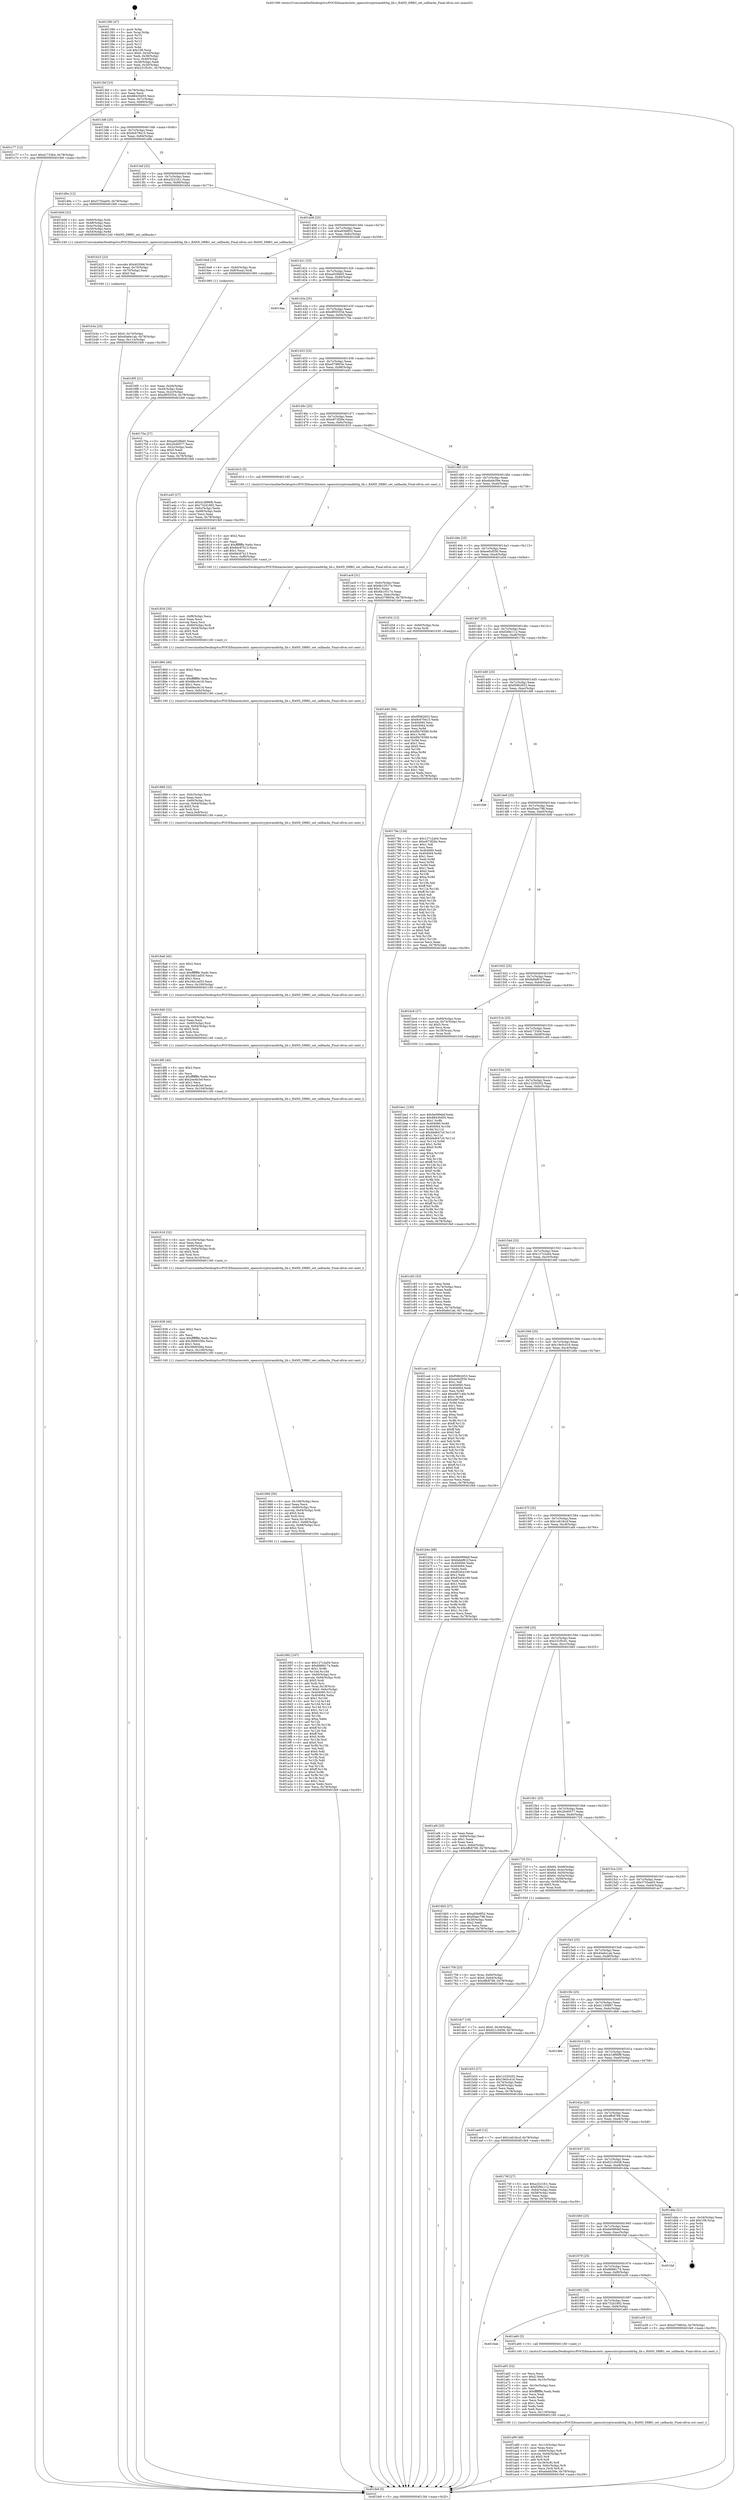 digraph "0x401390" {
  label = "0x401390 (/mnt/c/Users/mathe/Desktop/tcc/POCII/binaries/extr_opensslcryptoranddrbg_lib.c_RAND_DRBG_set_callbacks_Final-ollvm.out::main(0))"
  labelloc = "t"
  node[shape=record]

  Entry [label="",width=0.3,height=0.3,shape=circle,fillcolor=black,style=filled]
  "0x4013bf" [label="{
     0x4013bf [23]\l
     | [instrs]\l
     &nbsp;&nbsp;0x4013bf \<+3\>: mov -0x78(%rbp),%eax\l
     &nbsp;&nbsp;0x4013c2 \<+2\>: mov %eax,%ecx\l
     &nbsp;&nbsp;0x4013c4 \<+6\>: sub $0x88430d55,%ecx\l
     &nbsp;&nbsp;0x4013ca \<+3\>: mov %eax,-0x7c(%rbp)\l
     &nbsp;&nbsp;0x4013cd \<+3\>: mov %ecx,-0x80(%rbp)\l
     &nbsp;&nbsp;0x4013d0 \<+6\>: je 0000000000401c77 \<main+0x8e7\>\l
  }"]
  "0x401c77" [label="{
     0x401c77 [12]\l
     | [instrs]\l
     &nbsp;&nbsp;0x401c77 \<+7\>: movl $0xd1733b4,-0x78(%rbp)\l
     &nbsp;&nbsp;0x401c7e \<+5\>: jmp 0000000000401fe9 \<main+0xc59\>\l
  }"]
  "0x4013d6" [label="{
     0x4013d6 [25]\l
     | [instrs]\l
     &nbsp;&nbsp;0x4013d6 \<+5\>: jmp 00000000004013db \<main+0x4b\>\l
     &nbsp;&nbsp;0x4013db \<+3\>: mov -0x7c(%rbp),%eax\l
     &nbsp;&nbsp;0x4013de \<+5\>: sub $0x9c679415,%eax\l
     &nbsp;&nbsp;0x4013e3 \<+6\>: mov %eax,-0x84(%rbp)\l
     &nbsp;&nbsp;0x4013e9 \<+6\>: je 0000000000401d9e \<main+0xa0e\>\l
  }"]
  Exit [label="",width=0.3,height=0.3,shape=circle,fillcolor=black,style=filled,peripheries=2]
  "0x401d9e" [label="{
     0x401d9e [12]\l
     | [instrs]\l
     &nbsp;&nbsp;0x401d9e \<+7\>: movl $0x3735ae05,-0x78(%rbp)\l
     &nbsp;&nbsp;0x401da5 \<+5\>: jmp 0000000000401fe9 \<main+0xc59\>\l
  }"]
  "0x4013ef" [label="{
     0x4013ef [25]\l
     | [instrs]\l
     &nbsp;&nbsp;0x4013ef \<+5\>: jmp 00000000004013f4 \<main+0x64\>\l
     &nbsp;&nbsp;0x4013f4 \<+3\>: mov -0x7c(%rbp),%eax\l
     &nbsp;&nbsp;0x4013f7 \<+5\>: sub $0xa3221fc1,%eax\l
     &nbsp;&nbsp;0x4013fc \<+6\>: mov %eax,-0x88(%rbp)\l
     &nbsp;&nbsp;0x401402 \<+6\>: je 0000000000401b0d \<main+0x77d\>\l
  }"]
  "0x401d40" [label="{
     0x401d40 [94]\l
     | [instrs]\l
     &nbsp;&nbsp;0x401d40 \<+5\>: mov $0xf5962653,%ecx\l
     &nbsp;&nbsp;0x401d45 \<+5\>: mov $0x9c679415,%edx\l
     &nbsp;&nbsp;0x401d4a \<+7\>: mov 0x404060,%esi\l
     &nbsp;&nbsp;0x401d51 \<+8\>: mov 0x404064,%r8d\l
     &nbsp;&nbsp;0x401d59 \<+3\>: mov %esi,%r9d\l
     &nbsp;&nbsp;0x401d5c \<+7\>: add $0xf0b76589,%r9d\l
     &nbsp;&nbsp;0x401d63 \<+4\>: sub $0x1,%r9d\l
     &nbsp;&nbsp;0x401d67 \<+7\>: sub $0xf0b76589,%r9d\l
     &nbsp;&nbsp;0x401d6e \<+4\>: imul %r9d,%esi\l
     &nbsp;&nbsp;0x401d72 \<+3\>: and $0x1,%esi\l
     &nbsp;&nbsp;0x401d75 \<+3\>: cmp $0x0,%esi\l
     &nbsp;&nbsp;0x401d78 \<+4\>: sete %r10b\l
     &nbsp;&nbsp;0x401d7c \<+4\>: cmp $0xa,%r8d\l
     &nbsp;&nbsp;0x401d80 \<+4\>: setl %r11b\l
     &nbsp;&nbsp;0x401d84 \<+3\>: mov %r10b,%bl\l
     &nbsp;&nbsp;0x401d87 \<+3\>: and %r11b,%bl\l
     &nbsp;&nbsp;0x401d8a \<+3\>: xor %r11b,%r10b\l
     &nbsp;&nbsp;0x401d8d \<+3\>: or %r10b,%bl\l
     &nbsp;&nbsp;0x401d90 \<+3\>: test $0x1,%bl\l
     &nbsp;&nbsp;0x401d93 \<+3\>: cmovne %edx,%ecx\l
     &nbsp;&nbsp;0x401d96 \<+3\>: mov %ecx,-0x78(%rbp)\l
     &nbsp;&nbsp;0x401d99 \<+5\>: jmp 0000000000401fe9 \<main+0xc59\>\l
  }"]
  "0x401b0d" [label="{
     0x401b0d [22]\l
     | [instrs]\l
     &nbsp;&nbsp;0x401b0d \<+4\>: mov -0x60(%rbp),%rdi\l
     &nbsp;&nbsp;0x401b11 \<+3\>: mov -0x48(%rbp),%esi\l
     &nbsp;&nbsp;0x401b14 \<+3\>: mov -0x4c(%rbp),%edx\l
     &nbsp;&nbsp;0x401b17 \<+3\>: mov -0x50(%rbp),%ecx\l
     &nbsp;&nbsp;0x401b1a \<+4\>: mov -0x54(%rbp),%r8d\l
     &nbsp;&nbsp;0x401b1e \<+5\>: call 0000000000401240 \<RAND_DRBG_set_callbacks\>\l
     | [calls]\l
     &nbsp;&nbsp;0x401240 \{1\} (/mnt/c/Users/mathe/Desktop/tcc/POCII/binaries/extr_opensslcryptoranddrbg_lib.c_RAND_DRBG_set_callbacks_Final-ollvm.out::RAND_DRBG_set_callbacks)\l
  }"]
  "0x401408" [label="{
     0x401408 [25]\l
     | [instrs]\l
     &nbsp;&nbsp;0x401408 \<+5\>: jmp 000000000040140d \<main+0x7d\>\l
     &nbsp;&nbsp;0x40140d \<+3\>: mov -0x7c(%rbp),%eax\l
     &nbsp;&nbsp;0x401410 \<+5\>: sub $0xa93b8f52,%eax\l
     &nbsp;&nbsp;0x401415 \<+6\>: mov %eax,-0x8c(%rbp)\l
     &nbsp;&nbsp;0x40141b \<+6\>: je 00000000004016e8 \<main+0x358\>\l
  }"]
  "0x401be1" [label="{
     0x401be1 [150]\l
     | [instrs]\l
     &nbsp;&nbsp;0x401be1 \<+5\>: mov $0x6e099def,%edx\l
     &nbsp;&nbsp;0x401be6 \<+5\>: mov $0x88430d55,%esi\l
     &nbsp;&nbsp;0x401beb \<+3\>: mov $0x1,%r8b\l
     &nbsp;&nbsp;0x401bee \<+8\>: mov 0x404060,%r9d\l
     &nbsp;&nbsp;0x401bf6 \<+8\>: mov 0x404064,%r10d\l
     &nbsp;&nbsp;0x401bfe \<+3\>: mov %r9d,%r11d\l
     &nbsp;&nbsp;0x401c01 \<+7\>: sub $0xbbd647c0,%r11d\l
     &nbsp;&nbsp;0x401c08 \<+4\>: sub $0x1,%r11d\l
     &nbsp;&nbsp;0x401c0c \<+7\>: add $0xbbd647c0,%r11d\l
     &nbsp;&nbsp;0x401c13 \<+4\>: imul %r11d,%r9d\l
     &nbsp;&nbsp;0x401c17 \<+4\>: and $0x1,%r9d\l
     &nbsp;&nbsp;0x401c1b \<+4\>: cmp $0x0,%r9d\l
     &nbsp;&nbsp;0x401c1f \<+3\>: sete %bl\l
     &nbsp;&nbsp;0x401c22 \<+4\>: cmp $0xa,%r10d\l
     &nbsp;&nbsp;0x401c26 \<+4\>: setl %r14b\l
     &nbsp;&nbsp;0x401c2a \<+3\>: mov %bl,%r15b\l
     &nbsp;&nbsp;0x401c2d \<+4\>: xor $0xff,%r15b\l
     &nbsp;&nbsp;0x401c31 \<+3\>: mov %r14b,%r12b\l
     &nbsp;&nbsp;0x401c34 \<+4\>: xor $0xff,%r12b\l
     &nbsp;&nbsp;0x401c38 \<+4\>: xor $0x0,%r8b\l
     &nbsp;&nbsp;0x401c3c \<+3\>: mov %r15b,%r13b\l
     &nbsp;&nbsp;0x401c3f \<+4\>: and $0x0,%r13b\l
     &nbsp;&nbsp;0x401c43 \<+3\>: and %r8b,%bl\l
     &nbsp;&nbsp;0x401c46 \<+3\>: mov %r12b,%al\l
     &nbsp;&nbsp;0x401c49 \<+2\>: and $0x0,%al\l
     &nbsp;&nbsp;0x401c4b \<+3\>: and %r8b,%r14b\l
     &nbsp;&nbsp;0x401c4e \<+3\>: or %bl,%r13b\l
     &nbsp;&nbsp;0x401c51 \<+3\>: or %r14b,%al\l
     &nbsp;&nbsp;0x401c54 \<+3\>: xor %al,%r13b\l
     &nbsp;&nbsp;0x401c57 \<+3\>: or %r12b,%r15b\l
     &nbsp;&nbsp;0x401c5a \<+4\>: xor $0xff,%r15b\l
     &nbsp;&nbsp;0x401c5e \<+4\>: or $0x0,%r8b\l
     &nbsp;&nbsp;0x401c62 \<+3\>: and %r8b,%r15b\l
     &nbsp;&nbsp;0x401c65 \<+3\>: or %r15b,%r13b\l
     &nbsp;&nbsp;0x401c68 \<+4\>: test $0x1,%r13b\l
     &nbsp;&nbsp;0x401c6c \<+3\>: cmovne %esi,%edx\l
     &nbsp;&nbsp;0x401c6f \<+3\>: mov %edx,-0x78(%rbp)\l
     &nbsp;&nbsp;0x401c72 \<+5\>: jmp 0000000000401fe9 \<main+0xc59\>\l
  }"]
  "0x4016e8" [label="{
     0x4016e8 [13]\l
     | [instrs]\l
     &nbsp;&nbsp;0x4016e8 \<+4\>: mov -0x40(%rbp),%rax\l
     &nbsp;&nbsp;0x4016ec \<+4\>: mov 0x8(%rax),%rdi\l
     &nbsp;&nbsp;0x4016f0 \<+5\>: call 0000000000401060 \<atoi@plt\>\l
     | [calls]\l
     &nbsp;&nbsp;0x401060 \{1\} (unknown)\l
  }"]
  "0x401421" [label="{
     0x401421 [25]\l
     | [instrs]\l
     &nbsp;&nbsp;0x401421 \<+5\>: jmp 0000000000401426 \<main+0x96\>\l
     &nbsp;&nbsp;0x401426 \<+3\>: mov -0x7c(%rbp),%eax\l
     &nbsp;&nbsp;0x401429 \<+5\>: sub $0xae028b65,%eax\l
     &nbsp;&nbsp;0x40142e \<+6\>: mov %eax,-0x90(%rbp)\l
     &nbsp;&nbsp;0x401434 \<+6\>: je 0000000000401daa \<main+0xa1a\>\l
  }"]
  "0x401b3a" [label="{
     0x401b3a [25]\l
     | [instrs]\l
     &nbsp;&nbsp;0x401b3a \<+7\>: movl $0x0,-0x74(%rbp)\l
     &nbsp;&nbsp;0x401b41 \<+7\>: movl $0x40a6e1ab,-0x78(%rbp)\l
     &nbsp;&nbsp;0x401b48 \<+6\>: mov %eax,-0x114(%rbp)\l
     &nbsp;&nbsp;0x401b4e \<+5\>: jmp 0000000000401fe9 \<main+0xc59\>\l
  }"]
  "0x401daa" [label="{
     0x401daa\l
  }", style=dashed]
  "0x40143a" [label="{
     0x40143a [25]\l
     | [instrs]\l
     &nbsp;&nbsp;0x40143a \<+5\>: jmp 000000000040143f \<main+0xaf\>\l
     &nbsp;&nbsp;0x40143f \<+3\>: mov -0x7c(%rbp),%eax\l
     &nbsp;&nbsp;0x401442 \<+5\>: sub $0xdf055554,%eax\l
     &nbsp;&nbsp;0x401447 \<+6\>: mov %eax,-0x94(%rbp)\l
     &nbsp;&nbsp;0x40144d \<+6\>: je 000000000040170a \<main+0x37a\>\l
  }"]
  "0x401b23" [label="{
     0x401b23 [23]\l
     | [instrs]\l
     &nbsp;&nbsp;0x401b23 \<+10\>: movabs $0x4020b6,%rdi\l
     &nbsp;&nbsp;0x401b2d \<+3\>: mov %eax,-0x70(%rbp)\l
     &nbsp;&nbsp;0x401b30 \<+3\>: mov -0x70(%rbp),%esi\l
     &nbsp;&nbsp;0x401b33 \<+2\>: mov $0x0,%al\l
     &nbsp;&nbsp;0x401b35 \<+5\>: call 0000000000401040 \<printf@plt\>\l
     | [calls]\l
     &nbsp;&nbsp;0x401040 \{1\} (unknown)\l
  }"]
  "0x40170a" [label="{
     0x40170a [27]\l
     | [instrs]\l
     &nbsp;&nbsp;0x40170a \<+5\>: mov $0xae028b65,%eax\l
     &nbsp;&nbsp;0x40170f \<+5\>: mov $0x2fc60577,%ecx\l
     &nbsp;&nbsp;0x401714 \<+3\>: mov -0x2c(%rbp),%edx\l
     &nbsp;&nbsp;0x401717 \<+3\>: cmp $0x0,%edx\l
     &nbsp;&nbsp;0x40171a \<+3\>: cmove %ecx,%eax\l
     &nbsp;&nbsp;0x40171d \<+3\>: mov %eax,-0x78(%rbp)\l
     &nbsp;&nbsp;0x401720 \<+5\>: jmp 0000000000401fe9 \<main+0xc59\>\l
  }"]
  "0x401453" [label="{
     0x401453 [25]\l
     | [instrs]\l
     &nbsp;&nbsp;0x401453 \<+5\>: jmp 0000000000401458 \<main+0xc8\>\l
     &nbsp;&nbsp;0x401458 \<+3\>: mov -0x7c(%rbp),%eax\l
     &nbsp;&nbsp;0x40145b \<+5\>: sub $0xe579803e,%eax\l
     &nbsp;&nbsp;0x401460 \<+6\>: mov %eax,-0x98(%rbp)\l
     &nbsp;&nbsp;0x401466 \<+6\>: je 0000000000401a45 \<main+0x6b5\>\l
  }"]
  "0x401a99" [label="{
     0x401a99 [48]\l
     | [instrs]\l
     &nbsp;&nbsp;0x401a99 \<+6\>: mov -0x110(%rbp),%ecx\l
     &nbsp;&nbsp;0x401a9f \<+3\>: imul %eax,%ecx\l
     &nbsp;&nbsp;0x401aa2 \<+4\>: mov -0x60(%rbp),%r8\l
     &nbsp;&nbsp;0x401aa6 \<+4\>: movslq -0x64(%rbp),%r9\l
     &nbsp;&nbsp;0x401aaa \<+4\>: shl $0x5,%r9\l
     &nbsp;&nbsp;0x401aae \<+3\>: add %r9,%r8\l
     &nbsp;&nbsp;0x401ab1 \<+4\>: mov 0x18(%r8),%r8\l
     &nbsp;&nbsp;0x401ab5 \<+4\>: movslq -0x6c(%rbp),%r9\l
     &nbsp;&nbsp;0x401ab9 \<+4\>: mov %ecx,(%r8,%r9,4)\l
     &nbsp;&nbsp;0x401abd \<+7\>: movl $0xebddc59e,-0x78(%rbp)\l
     &nbsp;&nbsp;0x401ac4 \<+5\>: jmp 0000000000401fe9 \<main+0xc59\>\l
  }"]
  "0x401a45" [label="{
     0x401a45 [27]\l
     | [instrs]\l
     &nbsp;&nbsp;0x401a45 \<+5\>: mov $0x41df96f8,%eax\l
     &nbsp;&nbsp;0x401a4a \<+5\>: mov $0x732d1892,%ecx\l
     &nbsp;&nbsp;0x401a4f \<+3\>: mov -0x6c(%rbp),%edx\l
     &nbsp;&nbsp;0x401a52 \<+3\>: cmp -0x68(%rbp),%edx\l
     &nbsp;&nbsp;0x401a55 \<+3\>: cmovl %ecx,%eax\l
     &nbsp;&nbsp;0x401a58 \<+3\>: mov %eax,-0x78(%rbp)\l
     &nbsp;&nbsp;0x401a5b \<+5\>: jmp 0000000000401fe9 \<main+0xc59\>\l
  }"]
  "0x40146c" [label="{
     0x40146c [25]\l
     | [instrs]\l
     &nbsp;&nbsp;0x40146c \<+5\>: jmp 0000000000401471 \<main+0xe1\>\l
     &nbsp;&nbsp;0x401471 \<+3\>: mov -0x7c(%rbp),%eax\l
     &nbsp;&nbsp;0x401474 \<+5\>: sub $0xe973f26e,%eax\l
     &nbsp;&nbsp;0x401479 \<+6\>: mov %eax,-0x9c(%rbp)\l
     &nbsp;&nbsp;0x40147f \<+6\>: je 0000000000401810 \<main+0x480\>\l
  }"]
  "0x401a65" [label="{
     0x401a65 [52]\l
     | [instrs]\l
     &nbsp;&nbsp;0x401a65 \<+2\>: xor %ecx,%ecx\l
     &nbsp;&nbsp;0x401a67 \<+5\>: mov $0x2,%edx\l
     &nbsp;&nbsp;0x401a6c \<+6\>: mov %edx,-0x10c(%rbp)\l
     &nbsp;&nbsp;0x401a72 \<+1\>: cltd\l
     &nbsp;&nbsp;0x401a73 \<+6\>: mov -0x10c(%rbp),%esi\l
     &nbsp;&nbsp;0x401a79 \<+2\>: idiv %esi\l
     &nbsp;&nbsp;0x401a7b \<+6\>: imul $0xfffffffe,%edx,%edx\l
     &nbsp;&nbsp;0x401a81 \<+2\>: mov %ecx,%edi\l
     &nbsp;&nbsp;0x401a83 \<+2\>: sub %edx,%edi\l
     &nbsp;&nbsp;0x401a85 \<+2\>: mov %ecx,%edx\l
     &nbsp;&nbsp;0x401a87 \<+3\>: sub $0x1,%edx\l
     &nbsp;&nbsp;0x401a8a \<+2\>: add %edx,%edi\l
     &nbsp;&nbsp;0x401a8c \<+2\>: sub %edi,%ecx\l
     &nbsp;&nbsp;0x401a8e \<+6\>: mov %ecx,-0x110(%rbp)\l
     &nbsp;&nbsp;0x401a94 \<+5\>: call 0000000000401160 \<next_i\>\l
     | [calls]\l
     &nbsp;&nbsp;0x401160 \{1\} (/mnt/c/Users/mathe/Desktop/tcc/POCII/binaries/extr_opensslcryptoranddrbg_lib.c_RAND_DRBG_set_callbacks_Final-ollvm.out::next_i)\l
  }"]
  "0x401810" [label="{
     0x401810 [5]\l
     | [instrs]\l
     &nbsp;&nbsp;0x401810 \<+5\>: call 0000000000401160 \<next_i\>\l
     | [calls]\l
     &nbsp;&nbsp;0x401160 \{1\} (/mnt/c/Users/mathe/Desktop/tcc/POCII/binaries/extr_opensslcryptoranddrbg_lib.c_RAND_DRBG_set_callbacks_Final-ollvm.out::next_i)\l
  }"]
  "0x401485" [label="{
     0x401485 [25]\l
     | [instrs]\l
     &nbsp;&nbsp;0x401485 \<+5\>: jmp 000000000040148a \<main+0xfa\>\l
     &nbsp;&nbsp;0x40148a \<+3\>: mov -0x7c(%rbp),%eax\l
     &nbsp;&nbsp;0x40148d \<+5\>: sub $0xebddc59e,%eax\l
     &nbsp;&nbsp;0x401492 \<+6\>: mov %eax,-0xa0(%rbp)\l
     &nbsp;&nbsp;0x401498 \<+6\>: je 0000000000401ac9 \<main+0x739\>\l
  }"]
  "0x4016ab" [label="{
     0x4016ab\l
  }", style=dashed]
  "0x401ac9" [label="{
     0x401ac9 [31]\l
     | [instrs]\l
     &nbsp;&nbsp;0x401ac9 \<+3\>: mov -0x6c(%rbp),%eax\l
     &nbsp;&nbsp;0x401acc \<+5\>: add $0x6b10517e,%eax\l
     &nbsp;&nbsp;0x401ad1 \<+3\>: add $0x1,%eax\l
     &nbsp;&nbsp;0x401ad4 \<+5\>: sub $0x6b10517e,%eax\l
     &nbsp;&nbsp;0x401ad9 \<+3\>: mov %eax,-0x6c(%rbp)\l
     &nbsp;&nbsp;0x401adc \<+7\>: movl $0xe579803e,-0x78(%rbp)\l
     &nbsp;&nbsp;0x401ae3 \<+5\>: jmp 0000000000401fe9 \<main+0xc59\>\l
  }"]
  "0x40149e" [label="{
     0x40149e [25]\l
     | [instrs]\l
     &nbsp;&nbsp;0x40149e \<+5\>: jmp 00000000004014a3 \<main+0x113\>\l
     &nbsp;&nbsp;0x4014a3 \<+3\>: mov -0x7c(%rbp),%eax\l
     &nbsp;&nbsp;0x4014a6 \<+5\>: sub $0xee0cf556,%eax\l
     &nbsp;&nbsp;0x4014ab \<+6\>: mov %eax,-0xa4(%rbp)\l
     &nbsp;&nbsp;0x4014b1 \<+6\>: je 0000000000401d34 \<main+0x9a4\>\l
  }"]
  "0x401a60" [label="{
     0x401a60 [5]\l
     | [instrs]\l
     &nbsp;&nbsp;0x401a60 \<+5\>: call 0000000000401160 \<next_i\>\l
     | [calls]\l
     &nbsp;&nbsp;0x401160 \{1\} (/mnt/c/Users/mathe/Desktop/tcc/POCII/binaries/extr_opensslcryptoranddrbg_lib.c_RAND_DRBG_set_callbacks_Final-ollvm.out::next_i)\l
  }"]
  "0x401d34" [label="{
     0x401d34 [12]\l
     | [instrs]\l
     &nbsp;&nbsp;0x401d34 \<+4\>: mov -0x60(%rbp),%rax\l
     &nbsp;&nbsp;0x401d38 \<+3\>: mov %rax,%rdi\l
     &nbsp;&nbsp;0x401d3b \<+5\>: call 0000000000401030 \<free@plt\>\l
     | [calls]\l
     &nbsp;&nbsp;0x401030 \{1\} (unknown)\l
  }"]
  "0x4014b7" [label="{
     0x4014b7 [25]\l
     | [instrs]\l
     &nbsp;&nbsp;0x4014b7 \<+5\>: jmp 00000000004014bc \<main+0x12c\>\l
     &nbsp;&nbsp;0x4014bc \<+3\>: mov -0x7c(%rbp),%eax\l
     &nbsp;&nbsp;0x4014bf \<+5\>: sub $0xf266c112,%eax\l
     &nbsp;&nbsp;0x4014c4 \<+6\>: mov %eax,-0xa8(%rbp)\l
     &nbsp;&nbsp;0x4014ca \<+6\>: je 000000000040178a \<main+0x3fa\>\l
  }"]
  "0x401692" [label="{
     0x401692 [25]\l
     | [instrs]\l
     &nbsp;&nbsp;0x401692 \<+5\>: jmp 0000000000401697 \<main+0x307\>\l
     &nbsp;&nbsp;0x401697 \<+3\>: mov -0x7c(%rbp),%eax\l
     &nbsp;&nbsp;0x40169a \<+5\>: sub $0x732d1892,%eax\l
     &nbsp;&nbsp;0x40169f \<+6\>: mov %eax,-0xf4(%rbp)\l
     &nbsp;&nbsp;0x4016a5 \<+6\>: je 0000000000401a60 \<main+0x6d0\>\l
  }"]
  "0x40178a" [label="{
     0x40178a [134]\l
     | [instrs]\l
     &nbsp;&nbsp;0x40178a \<+5\>: mov $0x127c2a04,%eax\l
     &nbsp;&nbsp;0x40178f \<+5\>: mov $0xe973f26e,%ecx\l
     &nbsp;&nbsp;0x401794 \<+2\>: mov $0x1,%dl\l
     &nbsp;&nbsp;0x401796 \<+2\>: xor %esi,%esi\l
     &nbsp;&nbsp;0x401798 \<+7\>: mov 0x404060,%edi\l
     &nbsp;&nbsp;0x40179f \<+8\>: mov 0x404064,%r8d\l
     &nbsp;&nbsp;0x4017a7 \<+3\>: sub $0x1,%esi\l
     &nbsp;&nbsp;0x4017aa \<+3\>: mov %edi,%r9d\l
     &nbsp;&nbsp;0x4017ad \<+3\>: add %esi,%r9d\l
     &nbsp;&nbsp;0x4017b0 \<+4\>: imul %r9d,%edi\l
     &nbsp;&nbsp;0x4017b4 \<+3\>: and $0x1,%edi\l
     &nbsp;&nbsp;0x4017b7 \<+3\>: cmp $0x0,%edi\l
     &nbsp;&nbsp;0x4017ba \<+4\>: sete %r10b\l
     &nbsp;&nbsp;0x4017be \<+4\>: cmp $0xa,%r8d\l
     &nbsp;&nbsp;0x4017c2 \<+4\>: setl %r11b\l
     &nbsp;&nbsp;0x4017c6 \<+3\>: mov %r10b,%bl\l
     &nbsp;&nbsp;0x4017c9 \<+3\>: xor $0xff,%bl\l
     &nbsp;&nbsp;0x4017cc \<+3\>: mov %r11b,%r14b\l
     &nbsp;&nbsp;0x4017cf \<+4\>: xor $0xff,%r14b\l
     &nbsp;&nbsp;0x4017d3 \<+3\>: xor $0x0,%dl\l
     &nbsp;&nbsp;0x4017d6 \<+3\>: mov %bl,%r15b\l
     &nbsp;&nbsp;0x4017d9 \<+4\>: and $0x0,%r15b\l
     &nbsp;&nbsp;0x4017dd \<+3\>: and %dl,%r10b\l
     &nbsp;&nbsp;0x4017e0 \<+3\>: mov %r14b,%r12b\l
     &nbsp;&nbsp;0x4017e3 \<+4\>: and $0x0,%r12b\l
     &nbsp;&nbsp;0x4017e7 \<+3\>: and %dl,%r11b\l
     &nbsp;&nbsp;0x4017ea \<+3\>: or %r10b,%r15b\l
     &nbsp;&nbsp;0x4017ed \<+3\>: or %r11b,%r12b\l
     &nbsp;&nbsp;0x4017f0 \<+3\>: xor %r12b,%r15b\l
     &nbsp;&nbsp;0x4017f3 \<+3\>: or %r14b,%bl\l
     &nbsp;&nbsp;0x4017f6 \<+3\>: xor $0xff,%bl\l
     &nbsp;&nbsp;0x4017f9 \<+3\>: or $0x0,%dl\l
     &nbsp;&nbsp;0x4017fc \<+2\>: and %dl,%bl\l
     &nbsp;&nbsp;0x4017fe \<+3\>: or %bl,%r15b\l
     &nbsp;&nbsp;0x401801 \<+4\>: test $0x1,%r15b\l
     &nbsp;&nbsp;0x401805 \<+3\>: cmovne %ecx,%eax\l
     &nbsp;&nbsp;0x401808 \<+3\>: mov %eax,-0x78(%rbp)\l
     &nbsp;&nbsp;0x40180b \<+5\>: jmp 0000000000401fe9 \<main+0xc59\>\l
  }"]
  "0x4014d0" [label="{
     0x4014d0 [25]\l
     | [instrs]\l
     &nbsp;&nbsp;0x4014d0 \<+5\>: jmp 00000000004014d5 \<main+0x145\>\l
     &nbsp;&nbsp;0x4014d5 \<+3\>: mov -0x7c(%rbp),%eax\l
     &nbsp;&nbsp;0x4014d8 \<+5\>: sub $0xf5962653,%eax\l
     &nbsp;&nbsp;0x4014dd \<+6\>: mov %eax,-0xac(%rbp)\l
     &nbsp;&nbsp;0x4014e3 \<+6\>: je 0000000000401fd6 \<main+0xc46\>\l
  }"]
  "0x401a39" [label="{
     0x401a39 [12]\l
     | [instrs]\l
     &nbsp;&nbsp;0x401a39 \<+7\>: movl $0xe579803e,-0x78(%rbp)\l
     &nbsp;&nbsp;0x401a40 \<+5\>: jmp 0000000000401fe9 \<main+0xc59\>\l
  }"]
  "0x401fd6" [label="{
     0x401fd6\l
  }", style=dashed]
  "0x4014e9" [label="{
     0x4014e9 [25]\l
     | [instrs]\l
     &nbsp;&nbsp;0x4014e9 \<+5\>: jmp 00000000004014ee \<main+0x15e\>\l
     &nbsp;&nbsp;0x4014ee \<+3\>: mov -0x7c(%rbp),%eax\l
     &nbsp;&nbsp;0x4014f1 \<+5\>: sub $0xf5aec798,%eax\l
     &nbsp;&nbsp;0x4014f6 \<+6\>: mov %eax,-0xb0(%rbp)\l
     &nbsp;&nbsp;0x4014fc \<+6\>: je 00000000004016d0 \<main+0x340\>\l
  }"]
  "0x401679" [label="{
     0x401679 [25]\l
     | [instrs]\l
     &nbsp;&nbsp;0x401679 \<+5\>: jmp 000000000040167e \<main+0x2ee\>\l
     &nbsp;&nbsp;0x40167e \<+3\>: mov -0x7c(%rbp),%eax\l
     &nbsp;&nbsp;0x401681 \<+5\>: sub $0x6fd66174,%eax\l
     &nbsp;&nbsp;0x401686 \<+6\>: mov %eax,-0xf0(%rbp)\l
     &nbsp;&nbsp;0x40168c \<+6\>: je 0000000000401a39 \<main+0x6a9\>\l
  }"]
  "0x4016d0" [label="{
     0x4016d0\l
  }", style=dashed]
  "0x401502" [label="{
     0x401502 [25]\l
     | [instrs]\l
     &nbsp;&nbsp;0x401502 \<+5\>: jmp 0000000000401507 \<main+0x177\>\l
     &nbsp;&nbsp;0x401507 \<+3\>: mov -0x7c(%rbp),%eax\l
     &nbsp;&nbsp;0x40150a \<+5\>: sub $0xfabbf61f,%eax\l
     &nbsp;&nbsp;0x40150f \<+6\>: mov %eax,-0xb4(%rbp)\l
     &nbsp;&nbsp;0x401515 \<+6\>: je 0000000000401bc6 \<main+0x836\>\l
  }"]
  "0x401faf" [label="{
     0x401faf\l
  }", style=dashed]
  "0x401bc6" [label="{
     0x401bc6 [27]\l
     | [instrs]\l
     &nbsp;&nbsp;0x401bc6 \<+4\>: mov -0x60(%rbp),%rax\l
     &nbsp;&nbsp;0x401bca \<+4\>: movslq -0x74(%rbp),%rcx\l
     &nbsp;&nbsp;0x401bce \<+4\>: shl $0x5,%rcx\l
     &nbsp;&nbsp;0x401bd2 \<+3\>: add %rcx,%rax\l
     &nbsp;&nbsp;0x401bd5 \<+4\>: mov 0x18(%rax),%rax\l
     &nbsp;&nbsp;0x401bd9 \<+3\>: mov %rax,%rdi\l
     &nbsp;&nbsp;0x401bdc \<+5\>: call 0000000000401030 \<free@plt\>\l
     | [calls]\l
     &nbsp;&nbsp;0x401030 \{1\} (unknown)\l
  }"]
  "0x40151b" [label="{
     0x40151b [25]\l
     | [instrs]\l
     &nbsp;&nbsp;0x40151b \<+5\>: jmp 0000000000401520 \<main+0x190\>\l
     &nbsp;&nbsp;0x401520 \<+3\>: mov -0x7c(%rbp),%eax\l
     &nbsp;&nbsp;0x401523 \<+5\>: sub $0xd1733b4,%eax\l
     &nbsp;&nbsp;0x401528 \<+6\>: mov %eax,-0xb8(%rbp)\l
     &nbsp;&nbsp;0x40152e \<+6\>: je 0000000000401c83 \<main+0x8f3\>\l
  }"]
  "0x401660" [label="{
     0x401660 [25]\l
     | [instrs]\l
     &nbsp;&nbsp;0x401660 \<+5\>: jmp 0000000000401665 \<main+0x2d5\>\l
     &nbsp;&nbsp;0x401665 \<+3\>: mov -0x7c(%rbp),%eax\l
     &nbsp;&nbsp;0x401668 \<+5\>: sub $0x6e099def,%eax\l
     &nbsp;&nbsp;0x40166d \<+6\>: mov %eax,-0xec(%rbp)\l
     &nbsp;&nbsp;0x401673 \<+6\>: je 0000000000401faf \<main+0xc1f\>\l
  }"]
  "0x401c83" [label="{
     0x401c83 [33]\l
     | [instrs]\l
     &nbsp;&nbsp;0x401c83 \<+2\>: xor %eax,%eax\l
     &nbsp;&nbsp;0x401c85 \<+3\>: mov -0x74(%rbp),%ecx\l
     &nbsp;&nbsp;0x401c88 \<+2\>: mov %eax,%edx\l
     &nbsp;&nbsp;0x401c8a \<+2\>: sub %ecx,%edx\l
     &nbsp;&nbsp;0x401c8c \<+2\>: mov %eax,%ecx\l
     &nbsp;&nbsp;0x401c8e \<+3\>: sub $0x1,%ecx\l
     &nbsp;&nbsp;0x401c91 \<+2\>: add %ecx,%edx\l
     &nbsp;&nbsp;0x401c93 \<+2\>: sub %edx,%eax\l
     &nbsp;&nbsp;0x401c95 \<+3\>: mov %eax,-0x74(%rbp)\l
     &nbsp;&nbsp;0x401c98 \<+7\>: movl $0x40a6e1ab,-0x78(%rbp)\l
     &nbsp;&nbsp;0x401c9f \<+5\>: jmp 0000000000401fe9 \<main+0xc59\>\l
  }"]
  "0x401534" [label="{
     0x401534 [25]\l
     | [instrs]\l
     &nbsp;&nbsp;0x401534 \<+5\>: jmp 0000000000401539 \<main+0x1a9\>\l
     &nbsp;&nbsp;0x401539 \<+3\>: mov -0x7c(%rbp),%eax\l
     &nbsp;&nbsp;0x40153c \<+5\>: sub $0x12250202,%eax\l
     &nbsp;&nbsp;0x401541 \<+6\>: mov %eax,-0xbc(%rbp)\l
     &nbsp;&nbsp;0x401547 \<+6\>: je 0000000000401ca4 \<main+0x914\>\l
  }"]
  "0x401dda" [label="{
     0x401dda [21]\l
     | [instrs]\l
     &nbsp;&nbsp;0x401dda \<+3\>: mov -0x34(%rbp),%eax\l
     &nbsp;&nbsp;0x401ddd \<+7\>: add $0x108,%rsp\l
     &nbsp;&nbsp;0x401de4 \<+1\>: pop %rbx\l
     &nbsp;&nbsp;0x401de5 \<+2\>: pop %r12\l
     &nbsp;&nbsp;0x401de7 \<+2\>: pop %r13\l
     &nbsp;&nbsp;0x401de9 \<+2\>: pop %r14\l
     &nbsp;&nbsp;0x401deb \<+2\>: pop %r15\l
     &nbsp;&nbsp;0x401ded \<+1\>: pop %rbp\l
     &nbsp;&nbsp;0x401dee \<+1\>: ret\l
  }"]
  "0x401ca4" [label="{
     0x401ca4 [144]\l
     | [instrs]\l
     &nbsp;&nbsp;0x401ca4 \<+5\>: mov $0xf5962653,%eax\l
     &nbsp;&nbsp;0x401ca9 \<+5\>: mov $0xee0cf556,%ecx\l
     &nbsp;&nbsp;0x401cae \<+2\>: mov $0x1,%dl\l
     &nbsp;&nbsp;0x401cb0 \<+7\>: mov 0x404060,%esi\l
     &nbsp;&nbsp;0x401cb7 \<+7\>: mov 0x404064,%edi\l
     &nbsp;&nbsp;0x401cbe \<+3\>: mov %esi,%r8d\l
     &nbsp;&nbsp;0x401cc1 \<+7\>: add $0xe667c4fa,%r8d\l
     &nbsp;&nbsp;0x401cc8 \<+4\>: sub $0x1,%r8d\l
     &nbsp;&nbsp;0x401ccc \<+7\>: sub $0xe667c4fa,%r8d\l
     &nbsp;&nbsp;0x401cd3 \<+4\>: imul %r8d,%esi\l
     &nbsp;&nbsp;0x401cd7 \<+3\>: and $0x1,%esi\l
     &nbsp;&nbsp;0x401cda \<+3\>: cmp $0x0,%esi\l
     &nbsp;&nbsp;0x401cdd \<+4\>: sete %r9b\l
     &nbsp;&nbsp;0x401ce1 \<+3\>: cmp $0xa,%edi\l
     &nbsp;&nbsp;0x401ce4 \<+4\>: setl %r10b\l
     &nbsp;&nbsp;0x401ce8 \<+3\>: mov %r9b,%r11b\l
     &nbsp;&nbsp;0x401ceb \<+4\>: xor $0xff,%r11b\l
     &nbsp;&nbsp;0x401cef \<+3\>: mov %r10b,%bl\l
     &nbsp;&nbsp;0x401cf2 \<+3\>: xor $0xff,%bl\l
     &nbsp;&nbsp;0x401cf5 \<+3\>: xor $0x0,%dl\l
     &nbsp;&nbsp;0x401cf8 \<+3\>: mov %r11b,%r14b\l
     &nbsp;&nbsp;0x401cfb \<+4\>: and $0x0,%r14b\l
     &nbsp;&nbsp;0x401cff \<+3\>: and %dl,%r9b\l
     &nbsp;&nbsp;0x401d02 \<+3\>: mov %bl,%r15b\l
     &nbsp;&nbsp;0x401d05 \<+4\>: and $0x0,%r15b\l
     &nbsp;&nbsp;0x401d09 \<+3\>: and %dl,%r10b\l
     &nbsp;&nbsp;0x401d0c \<+3\>: or %r9b,%r14b\l
     &nbsp;&nbsp;0x401d0f \<+3\>: or %r10b,%r15b\l
     &nbsp;&nbsp;0x401d12 \<+3\>: xor %r15b,%r14b\l
     &nbsp;&nbsp;0x401d15 \<+3\>: or %bl,%r11b\l
     &nbsp;&nbsp;0x401d18 \<+4\>: xor $0xff,%r11b\l
     &nbsp;&nbsp;0x401d1c \<+3\>: or $0x0,%dl\l
     &nbsp;&nbsp;0x401d1f \<+3\>: and %dl,%r11b\l
     &nbsp;&nbsp;0x401d22 \<+3\>: or %r11b,%r14b\l
     &nbsp;&nbsp;0x401d25 \<+4\>: test $0x1,%r14b\l
     &nbsp;&nbsp;0x401d29 \<+3\>: cmovne %ecx,%eax\l
     &nbsp;&nbsp;0x401d2c \<+3\>: mov %eax,-0x78(%rbp)\l
     &nbsp;&nbsp;0x401d2f \<+5\>: jmp 0000000000401fe9 \<main+0xc59\>\l
  }"]
  "0x40154d" [label="{
     0x40154d [25]\l
     | [instrs]\l
     &nbsp;&nbsp;0x40154d \<+5\>: jmp 0000000000401552 \<main+0x1c2\>\l
     &nbsp;&nbsp;0x401552 \<+3\>: mov -0x7c(%rbp),%eax\l
     &nbsp;&nbsp;0x401555 \<+5\>: sub $0x127c2a04,%eax\l
     &nbsp;&nbsp;0x40155a \<+6\>: mov %eax,-0xc0(%rbp)\l
     &nbsp;&nbsp;0x401560 \<+6\>: je 0000000000401def \<main+0xa5f\>\l
  }"]
  "0x401992" [label="{
     0x401992 [167]\l
     | [instrs]\l
     &nbsp;&nbsp;0x401992 \<+5\>: mov $0x127c2a04,%ecx\l
     &nbsp;&nbsp;0x401997 \<+5\>: mov $0x6fd66174,%edx\l
     &nbsp;&nbsp;0x40199c \<+3\>: mov $0x1,%r9b\l
     &nbsp;&nbsp;0x40199f \<+3\>: xor %r10d,%r10d\l
     &nbsp;&nbsp;0x4019a2 \<+4\>: mov -0x60(%rbp),%rsi\l
     &nbsp;&nbsp;0x4019a6 \<+4\>: movslq -0x64(%rbp),%rdi\l
     &nbsp;&nbsp;0x4019aa \<+4\>: shl $0x5,%rdi\l
     &nbsp;&nbsp;0x4019ae \<+3\>: add %rdi,%rsi\l
     &nbsp;&nbsp;0x4019b1 \<+4\>: mov %rax,0x18(%rsi)\l
     &nbsp;&nbsp;0x4019b5 \<+7\>: movl $0x0,-0x6c(%rbp)\l
     &nbsp;&nbsp;0x4019bc \<+8\>: mov 0x404060,%r11d\l
     &nbsp;&nbsp;0x4019c4 \<+7\>: mov 0x404064,%ebx\l
     &nbsp;&nbsp;0x4019cb \<+4\>: sub $0x1,%r10d\l
     &nbsp;&nbsp;0x4019cf \<+3\>: mov %r11d,%r14d\l
     &nbsp;&nbsp;0x4019d2 \<+3\>: add %r10d,%r14d\l
     &nbsp;&nbsp;0x4019d5 \<+4\>: imul %r14d,%r11d\l
     &nbsp;&nbsp;0x4019d9 \<+4\>: and $0x1,%r11d\l
     &nbsp;&nbsp;0x4019dd \<+4\>: cmp $0x0,%r11d\l
     &nbsp;&nbsp;0x4019e1 \<+4\>: sete %r15b\l
     &nbsp;&nbsp;0x4019e5 \<+3\>: cmp $0xa,%ebx\l
     &nbsp;&nbsp;0x4019e8 \<+4\>: setl %r12b\l
     &nbsp;&nbsp;0x4019ec \<+3\>: mov %r15b,%r13b\l
     &nbsp;&nbsp;0x4019ef \<+4\>: xor $0xff,%r13b\l
     &nbsp;&nbsp;0x4019f3 \<+3\>: mov %r12b,%al\l
     &nbsp;&nbsp;0x4019f6 \<+2\>: xor $0xff,%al\l
     &nbsp;&nbsp;0x4019f8 \<+4\>: xor $0x0,%r9b\l
     &nbsp;&nbsp;0x4019fc \<+3\>: mov %r13b,%sil\l
     &nbsp;&nbsp;0x4019ff \<+4\>: and $0x0,%sil\l
     &nbsp;&nbsp;0x401a03 \<+3\>: and %r9b,%r15b\l
     &nbsp;&nbsp;0x401a06 \<+3\>: mov %al,%dil\l
     &nbsp;&nbsp;0x401a09 \<+4\>: and $0x0,%dil\l
     &nbsp;&nbsp;0x401a0d \<+3\>: and %r9b,%r12b\l
     &nbsp;&nbsp;0x401a10 \<+3\>: or %r15b,%sil\l
     &nbsp;&nbsp;0x401a13 \<+3\>: or %r12b,%dil\l
     &nbsp;&nbsp;0x401a16 \<+3\>: xor %dil,%sil\l
     &nbsp;&nbsp;0x401a19 \<+3\>: or %al,%r13b\l
     &nbsp;&nbsp;0x401a1c \<+4\>: xor $0xff,%r13b\l
     &nbsp;&nbsp;0x401a20 \<+4\>: or $0x0,%r9b\l
     &nbsp;&nbsp;0x401a24 \<+3\>: and %r9b,%r13b\l
     &nbsp;&nbsp;0x401a27 \<+3\>: or %r13b,%sil\l
     &nbsp;&nbsp;0x401a2a \<+4\>: test $0x1,%sil\l
     &nbsp;&nbsp;0x401a2e \<+3\>: cmovne %edx,%ecx\l
     &nbsp;&nbsp;0x401a31 \<+3\>: mov %ecx,-0x78(%rbp)\l
     &nbsp;&nbsp;0x401a34 \<+5\>: jmp 0000000000401fe9 \<main+0xc59\>\l
  }"]
  "0x401def" [label="{
     0x401def\l
  }", style=dashed]
  "0x401566" [label="{
     0x401566 [25]\l
     | [instrs]\l
     &nbsp;&nbsp;0x401566 \<+5\>: jmp 000000000040156b \<main+0x1db\>\l
     &nbsp;&nbsp;0x40156b \<+3\>: mov -0x7c(%rbp),%eax\l
     &nbsp;&nbsp;0x40156e \<+5\>: sub $0x19e5c416,%eax\l
     &nbsp;&nbsp;0x401573 \<+6\>: mov %eax,-0xc4(%rbp)\l
     &nbsp;&nbsp;0x401579 \<+6\>: je 0000000000401b6e \<main+0x7de\>\l
  }"]
  "0x401960" [label="{
     0x401960 [50]\l
     | [instrs]\l
     &nbsp;&nbsp;0x401960 \<+6\>: mov -0x108(%rbp),%ecx\l
     &nbsp;&nbsp;0x401966 \<+3\>: imul %eax,%ecx\l
     &nbsp;&nbsp;0x401969 \<+4\>: mov -0x60(%rbp),%rsi\l
     &nbsp;&nbsp;0x40196d \<+4\>: movslq -0x64(%rbp),%rdi\l
     &nbsp;&nbsp;0x401971 \<+4\>: shl $0x5,%rdi\l
     &nbsp;&nbsp;0x401975 \<+3\>: add %rdi,%rsi\l
     &nbsp;&nbsp;0x401978 \<+3\>: mov %ecx,0x14(%rsi)\l
     &nbsp;&nbsp;0x40197b \<+7\>: movl $0x1,-0x68(%rbp)\l
     &nbsp;&nbsp;0x401982 \<+4\>: movslq -0x68(%rbp),%rsi\l
     &nbsp;&nbsp;0x401986 \<+4\>: shl $0x2,%rsi\l
     &nbsp;&nbsp;0x40198a \<+3\>: mov %rsi,%rdi\l
     &nbsp;&nbsp;0x40198d \<+5\>: call 0000000000401050 \<malloc@plt\>\l
     | [calls]\l
     &nbsp;&nbsp;0x401050 \{1\} (unknown)\l
  }"]
  "0x401b6e" [label="{
     0x401b6e [88]\l
     | [instrs]\l
     &nbsp;&nbsp;0x401b6e \<+5\>: mov $0x6e099def,%eax\l
     &nbsp;&nbsp;0x401b73 \<+5\>: mov $0xfabbf61f,%ecx\l
     &nbsp;&nbsp;0x401b78 \<+7\>: mov 0x404060,%edx\l
     &nbsp;&nbsp;0x401b7f \<+7\>: mov 0x404064,%esi\l
     &nbsp;&nbsp;0x401b86 \<+2\>: mov %edx,%edi\l
     &nbsp;&nbsp;0x401b88 \<+6\>: sub $0x85454199,%edi\l
     &nbsp;&nbsp;0x401b8e \<+3\>: sub $0x1,%edi\l
     &nbsp;&nbsp;0x401b91 \<+6\>: add $0x85454199,%edi\l
     &nbsp;&nbsp;0x401b97 \<+3\>: imul %edi,%edx\l
     &nbsp;&nbsp;0x401b9a \<+3\>: and $0x1,%edx\l
     &nbsp;&nbsp;0x401b9d \<+3\>: cmp $0x0,%edx\l
     &nbsp;&nbsp;0x401ba0 \<+4\>: sete %r8b\l
     &nbsp;&nbsp;0x401ba4 \<+3\>: cmp $0xa,%esi\l
     &nbsp;&nbsp;0x401ba7 \<+4\>: setl %r9b\l
     &nbsp;&nbsp;0x401bab \<+3\>: mov %r8b,%r10b\l
     &nbsp;&nbsp;0x401bae \<+3\>: and %r9b,%r10b\l
     &nbsp;&nbsp;0x401bb1 \<+3\>: xor %r9b,%r8b\l
     &nbsp;&nbsp;0x401bb4 \<+3\>: or %r8b,%r10b\l
     &nbsp;&nbsp;0x401bb7 \<+4\>: test $0x1,%r10b\l
     &nbsp;&nbsp;0x401bbb \<+3\>: cmovne %ecx,%eax\l
     &nbsp;&nbsp;0x401bbe \<+3\>: mov %eax,-0x78(%rbp)\l
     &nbsp;&nbsp;0x401bc1 \<+5\>: jmp 0000000000401fe9 \<main+0xc59\>\l
  }"]
  "0x40157f" [label="{
     0x40157f [25]\l
     | [instrs]\l
     &nbsp;&nbsp;0x40157f \<+5\>: jmp 0000000000401584 \<main+0x1f4\>\l
     &nbsp;&nbsp;0x401584 \<+3\>: mov -0x7c(%rbp),%eax\l
     &nbsp;&nbsp;0x401587 \<+5\>: sub $0x1e618ccf,%eax\l
     &nbsp;&nbsp;0x40158c \<+6\>: mov %eax,-0xc8(%rbp)\l
     &nbsp;&nbsp;0x401592 \<+6\>: je 0000000000401af4 \<main+0x764\>\l
  }"]
  "0x401938" [label="{
     0x401938 [40]\l
     | [instrs]\l
     &nbsp;&nbsp;0x401938 \<+5\>: mov $0x2,%ecx\l
     &nbsp;&nbsp;0x40193d \<+1\>: cltd\l
     &nbsp;&nbsp;0x40193e \<+2\>: idiv %ecx\l
     &nbsp;&nbsp;0x401940 \<+6\>: imul $0xfffffffe,%edx,%ecx\l
     &nbsp;&nbsp;0x401946 \<+6\>: add $0x36683584,%ecx\l
     &nbsp;&nbsp;0x40194c \<+3\>: add $0x1,%ecx\l
     &nbsp;&nbsp;0x40194f \<+6\>: sub $0x36683584,%ecx\l
     &nbsp;&nbsp;0x401955 \<+6\>: mov %ecx,-0x108(%rbp)\l
     &nbsp;&nbsp;0x40195b \<+5\>: call 0000000000401160 \<next_i\>\l
     | [calls]\l
     &nbsp;&nbsp;0x401160 \{1\} (/mnt/c/Users/mathe/Desktop/tcc/POCII/binaries/extr_opensslcryptoranddrbg_lib.c_RAND_DRBG_set_callbacks_Final-ollvm.out::next_i)\l
  }"]
  "0x401af4" [label="{
     0x401af4 [25]\l
     | [instrs]\l
     &nbsp;&nbsp;0x401af4 \<+2\>: xor %eax,%eax\l
     &nbsp;&nbsp;0x401af6 \<+3\>: mov -0x64(%rbp),%ecx\l
     &nbsp;&nbsp;0x401af9 \<+3\>: sub $0x1,%eax\l
     &nbsp;&nbsp;0x401afc \<+2\>: sub %eax,%ecx\l
     &nbsp;&nbsp;0x401afe \<+3\>: mov %ecx,-0x64(%rbp)\l
     &nbsp;&nbsp;0x401b01 \<+7\>: movl $0x4ffc8768,-0x78(%rbp)\l
     &nbsp;&nbsp;0x401b08 \<+5\>: jmp 0000000000401fe9 \<main+0xc59\>\l
  }"]
  "0x401598" [label="{
     0x401598 [25]\l
     | [instrs]\l
     &nbsp;&nbsp;0x401598 \<+5\>: jmp 000000000040159d \<main+0x20d\>\l
     &nbsp;&nbsp;0x40159d \<+3\>: mov -0x7c(%rbp),%eax\l
     &nbsp;&nbsp;0x4015a0 \<+5\>: sub $0x231f5c01,%eax\l
     &nbsp;&nbsp;0x4015a5 \<+6\>: mov %eax,-0xcc(%rbp)\l
     &nbsp;&nbsp;0x4015ab \<+6\>: je 00000000004016b5 \<main+0x325\>\l
  }"]
  "0x401918" [label="{
     0x401918 [32]\l
     | [instrs]\l
     &nbsp;&nbsp;0x401918 \<+6\>: mov -0x104(%rbp),%ecx\l
     &nbsp;&nbsp;0x40191e \<+3\>: imul %eax,%ecx\l
     &nbsp;&nbsp;0x401921 \<+4\>: mov -0x60(%rbp),%rsi\l
     &nbsp;&nbsp;0x401925 \<+4\>: movslq -0x64(%rbp),%rdi\l
     &nbsp;&nbsp;0x401929 \<+4\>: shl $0x5,%rdi\l
     &nbsp;&nbsp;0x40192d \<+3\>: add %rdi,%rsi\l
     &nbsp;&nbsp;0x401930 \<+3\>: mov %ecx,0x10(%rsi)\l
     &nbsp;&nbsp;0x401933 \<+5\>: call 0000000000401160 \<next_i\>\l
     | [calls]\l
     &nbsp;&nbsp;0x401160 \{1\} (/mnt/c/Users/mathe/Desktop/tcc/POCII/binaries/extr_opensslcryptoranddrbg_lib.c_RAND_DRBG_set_callbacks_Final-ollvm.out::next_i)\l
  }"]
  "0x4016b5" [label="{
     0x4016b5 [27]\l
     | [instrs]\l
     &nbsp;&nbsp;0x4016b5 \<+5\>: mov $0xa93b8f52,%eax\l
     &nbsp;&nbsp;0x4016ba \<+5\>: mov $0xf5aec798,%ecx\l
     &nbsp;&nbsp;0x4016bf \<+3\>: mov -0x30(%rbp),%edx\l
     &nbsp;&nbsp;0x4016c2 \<+3\>: cmp $0x2,%edx\l
     &nbsp;&nbsp;0x4016c5 \<+3\>: cmovne %ecx,%eax\l
     &nbsp;&nbsp;0x4016c8 \<+3\>: mov %eax,-0x78(%rbp)\l
     &nbsp;&nbsp;0x4016cb \<+5\>: jmp 0000000000401fe9 \<main+0xc59\>\l
  }"]
  "0x4015b1" [label="{
     0x4015b1 [25]\l
     | [instrs]\l
     &nbsp;&nbsp;0x4015b1 \<+5\>: jmp 00000000004015b6 \<main+0x226\>\l
     &nbsp;&nbsp;0x4015b6 \<+3\>: mov -0x7c(%rbp),%eax\l
     &nbsp;&nbsp;0x4015b9 \<+5\>: sub $0x2fc60577,%eax\l
     &nbsp;&nbsp;0x4015be \<+6\>: mov %eax,-0xd0(%rbp)\l
     &nbsp;&nbsp;0x4015c4 \<+6\>: je 0000000000401725 \<main+0x395\>\l
  }"]
  "0x401fe9" [label="{
     0x401fe9 [5]\l
     | [instrs]\l
     &nbsp;&nbsp;0x401fe9 \<+5\>: jmp 00000000004013bf \<main+0x2f\>\l
  }"]
  "0x401390" [label="{
     0x401390 [47]\l
     | [instrs]\l
     &nbsp;&nbsp;0x401390 \<+1\>: push %rbp\l
     &nbsp;&nbsp;0x401391 \<+3\>: mov %rsp,%rbp\l
     &nbsp;&nbsp;0x401394 \<+2\>: push %r15\l
     &nbsp;&nbsp;0x401396 \<+2\>: push %r14\l
     &nbsp;&nbsp;0x401398 \<+2\>: push %r13\l
     &nbsp;&nbsp;0x40139a \<+2\>: push %r12\l
     &nbsp;&nbsp;0x40139c \<+1\>: push %rbx\l
     &nbsp;&nbsp;0x40139d \<+7\>: sub $0x108,%rsp\l
     &nbsp;&nbsp;0x4013a4 \<+7\>: movl $0x0,-0x34(%rbp)\l
     &nbsp;&nbsp;0x4013ab \<+3\>: mov %edi,-0x38(%rbp)\l
     &nbsp;&nbsp;0x4013ae \<+4\>: mov %rsi,-0x40(%rbp)\l
     &nbsp;&nbsp;0x4013b2 \<+3\>: mov -0x38(%rbp),%edi\l
     &nbsp;&nbsp;0x4013b5 \<+3\>: mov %edi,-0x30(%rbp)\l
     &nbsp;&nbsp;0x4013b8 \<+7\>: movl $0x231f5c01,-0x78(%rbp)\l
  }"]
  "0x4016f5" [label="{
     0x4016f5 [21]\l
     | [instrs]\l
     &nbsp;&nbsp;0x4016f5 \<+3\>: mov %eax,-0x44(%rbp)\l
     &nbsp;&nbsp;0x4016f8 \<+3\>: mov -0x44(%rbp),%eax\l
     &nbsp;&nbsp;0x4016fb \<+3\>: mov %eax,-0x2c(%rbp)\l
     &nbsp;&nbsp;0x4016fe \<+7\>: movl $0xdf055554,-0x78(%rbp)\l
     &nbsp;&nbsp;0x401705 \<+5\>: jmp 0000000000401fe9 \<main+0xc59\>\l
  }"]
  "0x4018f0" [label="{
     0x4018f0 [40]\l
     | [instrs]\l
     &nbsp;&nbsp;0x4018f0 \<+5\>: mov $0x2,%ecx\l
     &nbsp;&nbsp;0x4018f5 \<+1\>: cltd\l
     &nbsp;&nbsp;0x4018f6 \<+2\>: idiv %ecx\l
     &nbsp;&nbsp;0x4018f8 \<+6\>: imul $0xfffffffe,%edx,%ecx\l
     &nbsp;&nbsp;0x4018fe \<+6\>: add $0x2ee4b3ef,%ecx\l
     &nbsp;&nbsp;0x401904 \<+3\>: add $0x1,%ecx\l
     &nbsp;&nbsp;0x401907 \<+6\>: sub $0x2ee4b3ef,%ecx\l
     &nbsp;&nbsp;0x40190d \<+6\>: mov %ecx,-0x104(%rbp)\l
     &nbsp;&nbsp;0x401913 \<+5\>: call 0000000000401160 \<next_i\>\l
     | [calls]\l
     &nbsp;&nbsp;0x401160 \{1\} (/mnt/c/Users/mathe/Desktop/tcc/POCII/binaries/extr_opensslcryptoranddrbg_lib.c_RAND_DRBG_set_callbacks_Final-ollvm.out::next_i)\l
  }"]
  "0x401725" [label="{
     0x401725 [51]\l
     | [instrs]\l
     &nbsp;&nbsp;0x401725 \<+7\>: movl $0x64,-0x48(%rbp)\l
     &nbsp;&nbsp;0x40172c \<+7\>: movl $0x64,-0x4c(%rbp)\l
     &nbsp;&nbsp;0x401733 \<+7\>: movl $0x64,-0x50(%rbp)\l
     &nbsp;&nbsp;0x40173a \<+7\>: movl $0x64,-0x54(%rbp)\l
     &nbsp;&nbsp;0x401741 \<+7\>: movl $0x1,-0x58(%rbp)\l
     &nbsp;&nbsp;0x401748 \<+4\>: movslq -0x58(%rbp),%rax\l
     &nbsp;&nbsp;0x40174c \<+4\>: shl $0x5,%rax\l
     &nbsp;&nbsp;0x401750 \<+3\>: mov %rax,%rdi\l
     &nbsp;&nbsp;0x401753 \<+5\>: call 0000000000401050 \<malloc@plt\>\l
     | [calls]\l
     &nbsp;&nbsp;0x401050 \{1\} (unknown)\l
  }"]
  "0x4015ca" [label="{
     0x4015ca [25]\l
     | [instrs]\l
     &nbsp;&nbsp;0x4015ca \<+5\>: jmp 00000000004015cf \<main+0x23f\>\l
     &nbsp;&nbsp;0x4015cf \<+3\>: mov -0x7c(%rbp),%eax\l
     &nbsp;&nbsp;0x4015d2 \<+5\>: sub $0x3735ae05,%eax\l
     &nbsp;&nbsp;0x4015d7 \<+6\>: mov %eax,-0xd4(%rbp)\l
     &nbsp;&nbsp;0x4015dd \<+6\>: je 0000000000401dc7 \<main+0xa37\>\l
  }"]
  "0x401758" [label="{
     0x401758 [23]\l
     | [instrs]\l
     &nbsp;&nbsp;0x401758 \<+4\>: mov %rax,-0x60(%rbp)\l
     &nbsp;&nbsp;0x40175c \<+7\>: movl $0x0,-0x64(%rbp)\l
     &nbsp;&nbsp;0x401763 \<+7\>: movl $0x4ffc8768,-0x78(%rbp)\l
     &nbsp;&nbsp;0x40176a \<+5\>: jmp 0000000000401fe9 \<main+0xc59\>\l
  }"]
  "0x4018d0" [label="{
     0x4018d0 [32]\l
     | [instrs]\l
     &nbsp;&nbsp;0x4018d0 \<+6\>: mov -0x100(%rbp),%ecx\l
     &nbsp;&nbsp;0x4018d6 \<+3\>: imul %eax,%ecx\l
     &nbsp;&nbsp;0x4018d9 \<+4\>: mov -0x60(%rbp),%rsi\l
     &nbsp;&nbsp;0x4018dd \<+4\>: movslq -0x64(%rbp),%rdi\l
     &nbsp;&nbsp;0x4018e1 \<+4\>: shl $0x5,%rdi\l
     &nbsp;&nbsp;0x4018e5 \<+3\>: add %rdi,%rsi\l
     &nbsp;&nbsp;0x4018e8 \<+3\>: mov %ecx,0xc(%rsi)\l
     &nbsp;&nbsp;0x4018eb \<+5\>: call 0000000000401160 \<next_i\>\l
     | [calls]\l
     &nbsp;&nbsp;0x401160 \{1\} (/mnt/c/Users/mathe/Desktop/tcc/POCII/binaries/extr_opensslcryptoranddrbg_lib.c_RAND_DRBG_set_callbacks_Final-ollvm.out::next_i)\l
  }"]
  "0x401dc7" [label="{
     0x401dc7 [19]\l
     | [instrs]\l
     &nbsp;&nbsp;0x401dc7 \<+7\>: movl $0x0,-0x34(%rbp)\l
     &nbsp;&nbsp;0x401dce \<+7\>: movl $0x621c0d38,-0x78(%rbp)\l
     &nbsp;&nbsp;0x401dd5 \<+5\>: jmp 0000000000401fe9 \<main+0xc59\>\l
  }"]
  "0x4015e3" [label="{
     0x4015e3 [25]\l
     | [instrs]\l
     &nbsp;&nbsp;0x4015e3 \<+5\>: jmp 00000000004015e8 \<main+0x258\>\l
     &nbsp;&nbsp;0x4015e8 \<+3\>: mov -0x7c(%rbp),%eax\l
     &nbsp;&nbsp;0x4015eb \<+5\>: sub $0x40a6e1ab,%eax\l
     &nbsp;&nbsp;0x4015f0 \<+6\>: mov %eax,-0xd8(%rbp)\l
     &nbsp;&nbsp;0x4015f6 \<+6\>: je 0000000000401b53 \<main+0x7c3\>\l
  }"]
  "0x4018a8" [label="{
     0x4018a8 [40]\l
     | [instrs]\l
     &nbsp;&nbsp;0x4018a8 \<+5\>: mov $0x2,%ecx\l
     &nbsp;&nbsp;0x4018ad \<+1\>: cltd\l
     &nbsp;&nbsp;0x4018ae \<+2\>: idiv %ecx\l
     &nbsp;&nbsp;0x4018b0 \<+6\>: imul $0xfffffffe,%edx,%ecx\l
     &nbsp;&nbsp;0x4018b6 \<+6\>: sub $0x34b1ad55,%ecx\l
     &nbsp;&nbsp;0x4018bc \<+3\>: add $0x1,%ecx\l
     &nbsp;&nbsp;0x4018bf \<+6\>: add $0x34b1ad55,%ecx\l
     &nbsp;&nbsp;0x4018c5 \<+6\>: mov %ecx,-0x100(%rbp)\l
     &nbsp;&nbsp;0x4018cb \<+5\>: call 0000000000401160 \<next_i\>\l
     | [calls]\l
     &nbsp;&nbsp;0x401160 \{1\} (/mnt/c/Users/mathe/Desktop/tcc/POCII/binaries/extr_opensslcryptoranddrbg_lib.c_RAND_DRBG_set_callbacks_Final-ollvm.out::next_i)\l
  }"]
  "0x401b53" [label="{
     0x401b53 [27]\l
     | [instrs]\l
     &nbsp;&nbsp;0x401b53 \<+5\>: mov $0x12250202,%eax\l
     &nbsp;&nbsp;0x401b58 \<+5\>: mov $0x19e5c416,%ecx\l
     &nbsp;&nbsp;0x401b5d \<+3\>: mov -0x74(%rbp),%edx\l
     &nbsp;&nbsp;0x401b60 \<+3\>: cmp -0x58(%rbp),%edx\l
     &nbsp;&nbsp;0x401b63 \<+3\>: cmovl %ecx,%eax\l
     &nbsp;&nbsp;0x401b66 \<+3\>: mov %eax,-0x78(%rbp)\l
     &nbsp;&nbsp;0x401b69 \<+5\>: jmp 0000000000401fe9 \<main+0xc59\>\l
  }"]
  "0x4015fc" [label="{
     0x4015fc [25]\l
     | [instrs]\l
     &nbsp;&nbsp;0x4015fc \<+5\>: jmp 0000000000401601 \<main+0x271\>\l
     &nbsp;&nbsp;0x401601 \<+3\>: mov -0x7c(%rbp),%eax\l
     &nbsp;&nbsp;0x401604 \<+5\>: sub $0x41150667,%eax\l
     &nbsp;&nbsp;0x401609 \<+6\>: mov %eax,-0xdc(%rbp)\l
     &nbsp;&nbsp;0x40160f \<+6\>: je 0000000000401db6 \<main+0xa26\>\l
  }"]
  "0x401888" [label="{
     0x401888 [32]\l
     | [instrs]\l
     &nbsp;&nbsp;0x401888 \<+6\>: mov -0xfc(%rbp),%ecx\l
     &nbsp;&nbsp;0x40188e \<+3\>: imul %eax,%ecx\l
     &nbsp;&nbsp;0x401891 \<+4\>: mov -0x60(%rbp),%rsi\l
     &nbsp;&nbsp;0x401895 \<+4\>: movslq -0x64(%rbp),%rdi\l
     &nbsp;&nbsp;0x401899 \<+4\>: shl $0x5,%rdi\l
     &nbsp;&nbsp;0x40189d \<+3\>: add %rdi,%rsi\l
     &nbsp;&nbsp;0x4018a0 \<+3\>: mov %ecx,0x8(%rsi)\l
     &nbsp;&nbsp;0x4018a3 \<+5\>: call 0000000000401160 \<next_i\>\l
     | [calls]\l
     &nbsp;&nbsp;0x401160 \{1\} (/mnt/c/Users/mathe/Desktop/tcc/POCII/binaries/extr_opensslcryptoranddrbg_lib.c_RAND_DRBG_set_callbacks_Final-ollvm.out::next_i)\l
  }"]
  "0x401db6" [label="{
     0x401db6\l
  }", style=dashed]
  "0x401615" [label="{
     0x401615 [25]\l
     | [instrs]\l
     &nbsp;&nbsp;0x401615 \<+5\>: jmp 000000000040161a \<main+0x28a\>\l
     &nbsp;&nbsp;0x40161a \<+3\>: mov -0x7c(%rbp),%eax\l
     &nbsp;&nbsp;0x40161d \<+5\>: sub $0x41df96f8,%eax\l
     &nbsp;&nbsp;0x401622 \<+6\>: mov %eax,-0xe0(%rbp)\l
     &nbsp;&nbsp;0x401628 \<+6\>: je 0000000000401ae8 \<main+0x758\>\l
  }"]
  "0x401860" [label="{
     0x401860 [40]\l
     | [instrs]\l
     &nbsp;&nbsp;0x401860 \<+5\>: mov $0x2,%ecx\l
     &nbsp;&nbsp;0x401865 \<+1\>: cltd\l
     &nbsp;&nbsp;0x401866 \<+2\>: idiv %ecx\l
     &nbsp;&nbsp;0x401868 \<+6\>: imul $0xfffffffe,%edx,%ecx\l
     &nbsp;&nbsp;0x40186e \<+6\>: add $0x68ec9c18,%ecx\l
     &nbsp;&nbsp;0x401874 \<+3\>: add $0x1,%ecx\l
     &nbsp;&nbsp;0x401877 \<+6\>: sub $0x68ec9c18,%ecx\l
     &nbsp;&nbsp;0x40187d \<+6\>: mov %ecx,-0xfc(%rbp)\l
     &nbsp;&nbsp;0x401883 \<+5\>: call 0000000000401160 \<next_i\>\l
     | [calls]\l
     &nbsp;&nbsp;0x401160 \{1\} (/mnt/c/Users/mathe/Desktop/tcc/POCII/binaries/extr_opensslcryptoranddrbg_lib.c_RAND_DRBG_set_callbacks_Final-ollvm.out::next_i)\l
  }"]
  "0x401ae8" [label="{
     0x401ae8 [12]\l
     | [instrs]\l
     &nbsp;&nbsp;0x401ae8 \<+7\>: movl $0x1e618ccf,-0x78(%rbp)\l
     &nbsp;&nbsp;0x401aef \<+5\>: jmp 0000000000401fe9 \<main+0xc59\>\l
  }"]
  "0x40162e" [label="{
     0x40162e [25]\l
     | [instrs]\l
     &nbsp;&nbsp;0x40162e \<+5\>: jmp 0000000000401633 \<main+0x2a3\>\l
     &nbsp;&nbsp;0x401633 \<+3\>: mov -0x7c(%rbp),%eax\l
     &nbsp;&nbsp;0x401636 \<+5\>: sub $0x4ffc8768,%eax\l
     &nbsp;&nbsp;0x40163b \<+6\>: mov %eax,-0xe4(%rbp)\l
     &nbsp;&nbsp;0x401641 \<+6\>: je 000000000040176f \<main+0x3df\>\l
  }"]
  "0x40183d" [label="{
     0x40183d [35]\l
     | [instrs]\l
     &nbsp;&nbsp;0x40183d \<+6\>: mov -0xf8(%rbp),%ecx\l
     &nbsp;&nbsp;0x401843 \<+3\>: imul %eax,%ecx\l
     &nbsp;&nbsp;0x401846 \<+3\>: movslq %ecx,%rsi\l
     &nbsp;&nbsp;0x401849 \<+4\>: mov -0x60(%rbp),%rdi\l
     &nbsp;&nbsp;0x40184d \<+4\>: movslq -0x64(%rbp),%r8\l
     &nbsp;&nbsp;0x401851 \<+4\>: shl $0x5,%r8\l
     &nbsp;&nbsp;0x401855 \<+3\>: add %r8,%rdi\l
     &nbsp;&nbsp;0x401858 \<+3\>: mov %rsi,(%rdi)\l
     &nbsp;&nbsp;0x40185b \<+5\>: call 0000000000401160 \<next_i\>\l
     | [calls]\l
     &nbsp;&nbsp;0x401160 \{1\} (/mnt/c/Users/mathe/Desktop/tcc/POCII/binaries/extr_opensslcryptoranddrbg_lib.c_RAND_DRBG_set_callbacks_Final-ollvm.out::next_i)\l
  }"]
  "0x40176f" [label="{
     0x40176f [27]\l
     | [instrs]\l
     &nbsp;&nbsp;0x40176f \<+5\>: mov $0xa3221fc1,%eax\l
     &nbsp;&nbsp;0x401774 \<+5\>: mov $0xf266c112,%ecx\l
     &nbsp;&nbsp;0x401779 \<+3\>: mov -0x64(%rbp),%edx\l
     &nbsp;&nbsp;0x40177c \<+3\>: cmp -0x58(%rbp),%edx\l
     &nbsp;&nbsp;0x40177f \<+3\>: cmovl %ecx,%eax\l
     &nbsp;&nbsp;0x401782 \<+3\>: mov %eax,-0x78(%rbp)\l
     &nbsp;&nbsp;0x401785 \<+5\>: jmp 0000000000401fe9 \<main+0xc59\>\l
  }"]
  "0x401647" [label="{
     0x401647 [25]\l
     | [instrs]\l
     &nbsp;&nbsp;0x401647 \<+5\>: jmp 000000000040164c \<main+0x2bc\>\l
     &nbsp;&nbsp;0x40164c \<+3\>: mov -0x7c(%rbp),%eax\l
     &nbsp;&nbsp;0x40164f \<+5\>: sub $0x621c0d38,%eax\l
     &nbsp;&nbsp;0x401654 \<+6\>: mov %eax,-0xe8(%rbp)\l
     &nbsp;&nbsp;0x40165a \<+6\>: je 0000000000401dda \<main+0xa4a\>\l
  }"]
  "0x401815" [label="{
     0x401815 [40]\l
     | [instrs]\l
     &nbsp;&nbsp;0x401815 \<+5\>: mov $0x2,%ecx\l
     &nbsp;&nbsp;0x40181a \<+1\>: cltd\l
     &nbsp;&nbsp;0x40181b \<+2\>: idiv %ecx\l
     &nbsp;&nbsp;0x40181d \<+6\>: imul $0xfffffffe,%edx,%ecx\l
     &nbsp;&nbsp;0x401823 \<+6\>: add $0x8dc87b13,%ecx\l
     &nbsp;&nbsp;0x401829 \<+3\>: add $0x1,%ecx\l
     &nbsp;&nbsp;0x40182c \<+6\>: sub $0x8dc87b13,%ecx\l
     &nbsp;&nbsp;0x401832 \<+6\>: mov %ecx,-0xf8(%rbp)\l
     &nbsp;&nbsp;0x401838 \<+5\>: call 0000000000401160 \<next_i\>\l
     | [calls]\l
     &nbsp;&nbsp;0x401160 \{1\} (/mnt/c/Users/mathe/Desktop/tcc/POCII/binaries/extr_opensslcryptoranddrbg_lib.c_RAND_DRBG_set_callbacks_Final-ollvm.out::next_i)\l
  }"]
  Entry -> "0x401390" [label=" 1"]
  "0x4013bf" -> "0x401c77" [label=" 1"]
  "0x4013bf" -> "0x4013d6" [label=" 26"]
  "0x401dda" -> Exit [label=" 1"]
  "0x4013d6" -> "0x401d9e" [label=" 1"]
  "0x4013d6" -> "0x4013ef" [label=" 25"]
  "0x401dc7" -> "0x401fe9" [label=" 1"]
  "0x4013ef" -> "0x401b0d" [label=" 1"]
  "0x4013ef" -> "0x401408" [label=" 24"]
  "0x401d9e" -> "0x401fe9" [label=" 1"]
  "0x401408" -> "0x4016e8" [label=" 1"]
  "0x401408" -> "0x401421" [label=" 23"]
  "0x401d40" -> "0x401fe9" [label=" 1"]
  "0x401421" -> "0x401daa" [label=" 0"]
  "0x401421" -> "0x40143a" [label=" 23"]
  "0x401d34" -> "0x401d40" [label=" 1"]
  "0x40143a" -> "0x40170a" [label=" 1"]
  "0x40143a" -> "0x401453" [label=" 22"]
  "0x401ca4" -> "0x401fe9" [label=" 1"]
  "0x401453" -> "0x401a45" [label=" 2"]
  "0x401453" -> "0x40146c" [label=" 20"]
  "0x401c83" -> "0x401fe9" [label=" 1"]
  "0x40146c" -> "0x401810" [label=" 1"]
  "0x40146c" -> "0x401485" [label=" 19"]
  "0x401c77" -> "0x401fe9" [label=" 1"]
  "0x401485" -> "0x401ac9" [label=" 1"]
  "0x401485" -> "0x40149e" [label=" 18"]
  "0x401be1" -> "0x401fe9" [label=" 1"]
  "0x40149e" -> "0x401d34" [label=" 1"]
  "0x40149e" -> "0x4014b7" [label=" 17"]
  "0x401bc6" -> "0x401be1" [label=" 1"]
  "0x4014b7" -> "0x40178a" [label=" 1"]
  "0x4014b7" -> "0x4014d0" [label=" 16"]
  "0x401b53" -> "0x401fe9" [label=" 2"]
  "0x4014d0" -> "0x401fd6" [label=" 0"]
  "0x4014d0" -> "0x4014e9" [label=" 16"]
  "0x401b3a" -> "0x401fe9" [label=" 1"]
  "0x4014e9" -> "0x4016d0" [label=" 0"]
  "0x4014e9" -> "0x401502" [label=" 16"]
  "0x401b0d" -> "0x401b23" [label=" 1"]
  "0x401502" -> "0x401bc6" [label=" 1"]
  "0x401502" -> "0x40151b" [label=" 15"]
  "0x401af4" -> "0x401fe9" [label=" 1"]
  "0x40151b" -> "0x401c83" [label=" 1"]
  "0x40151b" -> "0x401534" [label=" 14"]
  "0x401ac9" -> "0x401fe9" [label=" 1"]
  "0x401534" -> "0x401ca4" [label=" 1"]
  "0x401534" -> "0x40154d" [label=" 13"]
  "0x401a99" -> "0x401fe9" [label=" 1"]
  "0x40154d" -> "0x401def" [label=" 0"]
  "0x40154d" -> "0x401566" [label=" 13"]
  "0x401a60" -> "0x401a65" [label=" 1"]
  "0x401566" -> "0x401b6e" [label=" 1"]
  "0x401566" -> "0x40157f" [label=" 12"]
  "0x401692" -> "0x4016ab" [label=" 0"]
  "0x40157f" -> "0x401af4" [label=" 1"]
  "0x40157f" -> "0x401598" [label=" 11"]
  "0x401692" -> "0x401a60" [label=" 1"]
  "0x401598" -> "0x4016b5" [label=" 1"]
  "0x401598" -> "0x4015b1" [label=" 10"]
  "0x4016b5" -> "0x401fe9" [label=" 1"]
  "0x401390" -> "0x4013bf" [label=" 1"]
  "0x401fe9" -> "0x4013bf" [label=" 26"]
  "0x4016e8" -> "0x4016f5" [label=" 1"]
  "0x4016f5" -> "0x401fe9" [label=" 1"]
  "0x40170a" -> "0x401fe9" [label=" 1"]
  "0x401b6e" -> "0x401fe9" [label=" 1"]
  "0x4015b1" -> "0x401725" [label=" 1"]
  "0x4015b1" -> "0x4015ca" [label=" 9"]
  "0x401725" -> "0x401758" [label=" 1"]
  "0x401758" -> "0x401fe9" [label=" 1"]
  "0x401a45" -> "0x401fe9" [label=" 2"]
  "0x4015ca" -> "0x401dc7" [label=" 1"]
  "0x4015ca" -> "0x4015e3" [label=" 8"]
  "0x401a39" -> "0x401fe9" [label=" 1"]
  "0x4015e3" -> "0x401b53" [label=" 2"]
  "0x4015e3" -> "0x4015fc" [label=" 6"]
  "0x401679" -> "0x401692" [label=" 1"]
  "0x4015fc" -> "0x401db6" [label=" 0"]
  "0x4015fc" -> "0x401615" [label=" 6"]
  "0x401679" -> "0x401a39" [label=" 1"]
  "0x401615" -> "0x401ae8" [label=" 1"]
  "0x401615" -> "0x40162e" [label=" 5"]
  "0x401b23" -> "0x401b3a" [label=" 1"]
  "0x40162e" -> "0x40176f" [label=" 2"]
  "0x40162e" -> "0x401647" [label=" 3"]
  "0x40176f" -> "0x401fe9" [label=" 2"]
  "0x40178a" -> "0x401fe9" [label=" 1"]
  "0x401810" -> "0x401815" [label=" 1"]
  "0x401815" -> "0x40183d" [label=" 1"]
  "0x40183d" -> "0x401860" [label=" 1"]
  "0x401860" -> "0x401888" [label=" 1"]
  "0x401888" -> "0x4018a8" [label=" 1"]
  "0x4018a8" -> "0x4018d0" [label=" 1"]
  "0x4018d0" -> "0x4018f0" [label=" 1"]
  "0x4018f0" -> "0x401918" [label=" 1"]
  "0x401918" -> "0x401938" [label=" 1"]
  "0x401938" -> "0x401960" [label=" 1"]
  "0x401960" -> "0x401992" [label=" 1"]
  "0x401992" -> "0x401fe9" [label=" 1"]
  "0x401a65" -> "0x401a99" [label=" 1"]
  "0x401647" -> "0x401dda" [label=" 1"]
  "0x401647" -> "0x401660" [label=" 2"]
  "0x401ae8" -> "0x401fe9" [label=" 1"]
  "0x401660" -> "0x401faf" [label=" 0"]
  "0x401660" -> "0x401679" [label=" 2"]
}
